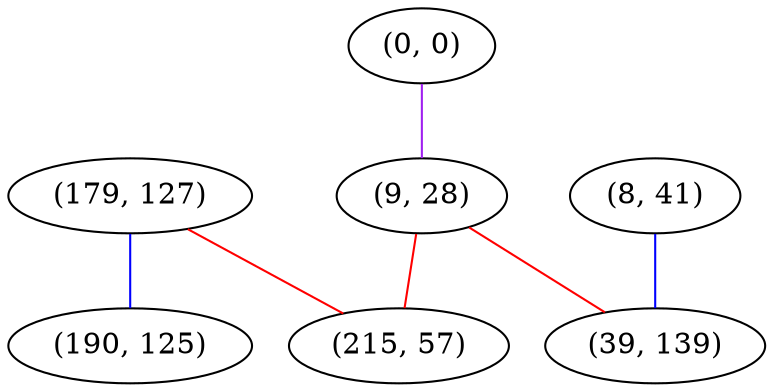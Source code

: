 graph "" {
"(179, 127)";
"(0, 0)";
"(9, 28)";
"(8, 41)";
"(190, 125)";
"(39, 139)";
"(215, 57)";
"(179, 127)" -- "(190, 125)"  [color=blue, key=0, weight=3];
"(179, 127)" -- "(215, 57)"  [color=red, key=0, weight=1];
"(0, 0)" -- "(9, 28)"  [color=purple, key=0, weight=4];
"(9, 28)" -- "(39, 139)"  [color=red, key=0, weight=1];
"(9, 28)" -- "(215, 57)"  [color=red, key=0, weight=1];
"(8, 41)" -- "(39, 139)"  [color=blue, key=0, weight=3];
}
